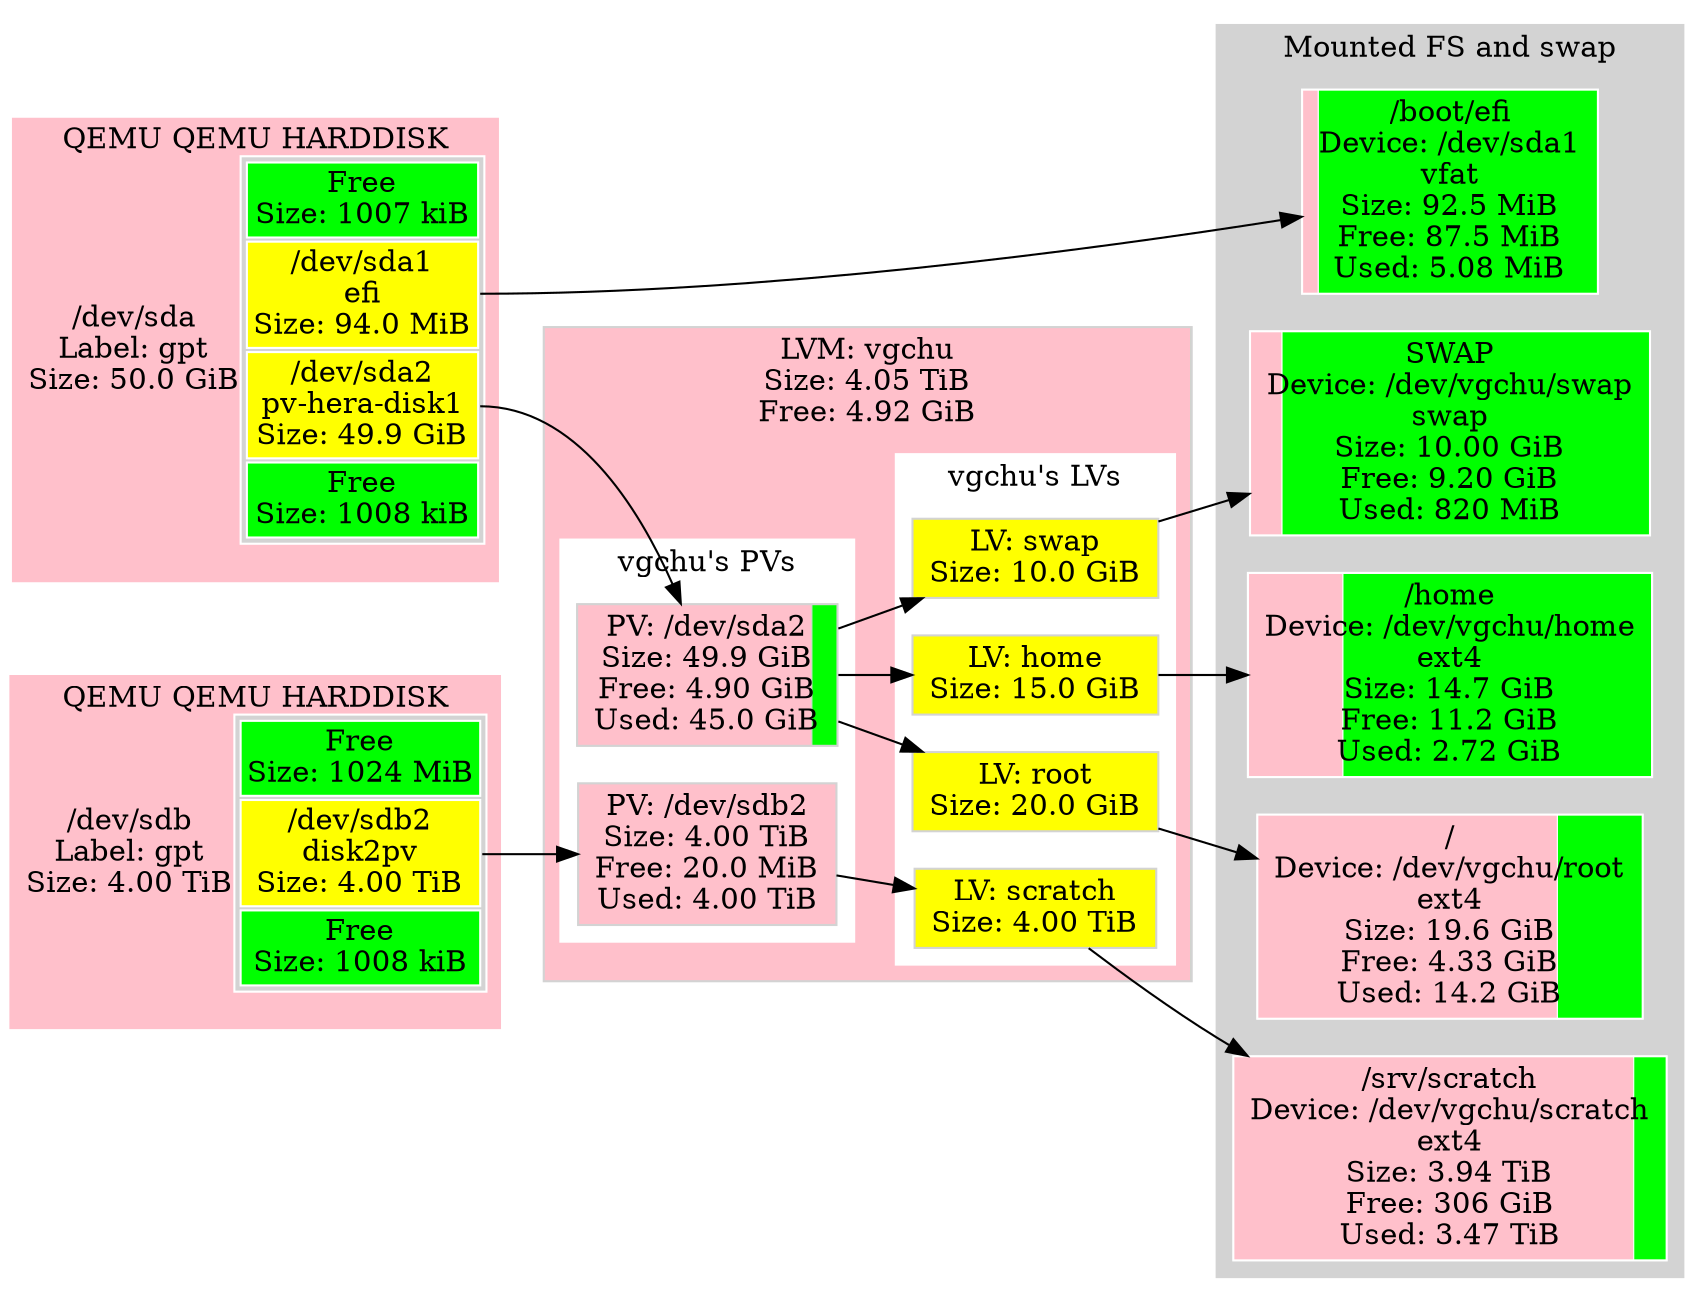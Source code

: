 digraph "machine"{
	rankdir=LR;
	{ "@Part: sda" [
		label=<<TABLE BORDER="0" CELLPADDING="0" CELLSPACING="0">
				<TR> <TD COLSPAN="2">QEMU QEMU HARDDISK</TD> </TR><TR><TD >/dev/sda<BR/>Label: gpt<BR/>Size: 50.0 GiB</TD>    <TD BGCOLOR="lightgrey">
				<TABLE >
					<TR>
						<TD bgcolor="green">
						Free<BR/>Size: 1007 kiB
						</TD>
					</TR>
					<TR>
						<TD PORT="1" BGCOLOR="yellow">
						/dev/sda1<BR/>efi<BR/>Size: 94.0 MiB
						</TD>
					</TR>
					<TR>
						<TD PORT="2" BGCOLOR="yellow">
						/dev/sda2<BR/>pv-hera-disk1<BR/>Size: 49.9 GiB
						</TD>
					</TR>
					<TR>
						<TD bgcolor="green">
						Free<BR/>Size: 1008 kiB
						</TD>
					</TR>
				</TABLE>
				</TD> </TR><TR> <TD COLSPAN="2"> </TD> </TR>
			</TABLE>
		>;
		// Style node
		color=white;
		fillcolor=lightgrey;
		shape="rectangle";
		style=striped;
		fillcolor="green;0.000019:pink;0.001836:pink;0.998125:green;0.000019";
	]; }
	{ "@Part: sdb" [
		label=<<TABLE BORDER="0" CELLPADDING="0" CELLSPACING="0">
				<TR> <TD COLSPAN="2">QEMU QEMU HARDDISK</TD> </TR><TR><TD >/dev/sdb<BR/>Label: gpt<BR/>Size: 4.00 TiB</TD>    <TD BGCOLOR="lightgrey">
				<TABLE >
					<TR>
						<TD bgcolor="green">
						Free<BR/>Size: 1024 MiB
						</TD>
					</TR>
					<TR>
						<TD PORT="2" BGCOLOR="yellow">
						/dev/sdb2<BR/>disk2pv<BR/>Size: 4.00 TiB
						</TD>
					</TR>
					<TR>
						<TD bgcolor="green">
						Free<BR/>Size: 1008 kiB
						</TD>
					</TR>
				</TABLE>
				</TD> </TR><TR> <TD COLSPAN="2"> </TD> </TR>
			</TABLE>
		>;
		// Style node
		color=white;
		fillcolor=lightgrey;
		shape="rectangle";
		style=striped;
		fillcolor="green;0.000244:pink;0.999756:green;0.000000";
	]; }
	subgraph "cluster_vgchu" {
		style=filled;
		color=lightgrey;
		fillcolor=lightgrey;
		node [style=filled,color=lightgrey,fillcolor=lightgrey,shape=rectangle];
		subgraph "cluster_vgchu@PV" {
			color=white;
			fillcolor=white;
			{ "LVM@vgchu@PV@sda2" [
				label="PV: /dev/sda2\nSize: 49.9 GiB\nFree: 4.90 GiB\nUsed: 45.0 GiB";
				style=striped;fillcolor="pink;0.901761.2:green"
			]; }
			{ "LVM@vgchu@PV@sdb2" [
				label="PV: /dev/sdb2\nSize: 4.00 TiB\nFree: 20.0 MiB\nUsed: 4.00 TiB";
				style=striped;fillcolor="pink;0.999995.2:green"
			]; }
			label="vgchu's PVs";
		}
		subgraph "cluster_vgchu@LV" {
			color=white;
			fillcolor=white;
			{ "dm-2" [
				label="LV: home\nSize: 15.0 GiB";
				fillcolor="yellow"
			]; }
			{ "dm-0" [
				label="LV: root\nSize: 20.0 GiB";
				fillcolor="yellow"
			]; }
			{ "dm-3" [
				label="LV: scratch\nSize: 4.00 TiB";
				fillcolor="yellow"
			]; }
			{ "dm-1" [
				label="LV: swap\nSize: 10.0 GiB";
				fillcolor="yellow"
			]; }
			label="vgchu's LVs";
		}
		label="LVM: vgchu\nSize: 4.05 TiB\nFree: 4.92 GiB";
		style=striped;fillcolor="pink;0.998813.2:green"
	}
	subgraph "cluster_@FS" {
		style=filled;
		color=lightgrey;
		fillcolor=lightgrey;
		node [style=filled,color=white,fillcolor=lightgrey,shape=rectangle];
		{ "@FS@SWAP" [
			label="SWAP\nDevice: /dev/vgchu/swap\nswap\nSize: 10.00 GiB\nFree: 9.20 GiB\nUsed: 820 MiB";
			style=striped;fillcolor="pink;0.080078.2:green"
		]; }
		{ "@FS@/home" [
			label="/home\nDevice: /dev/vgchu/home\next4\nSize: 14.7 GiB\nFree: 11.2 GiB\nUsed: 2.72 GiB";
			style=striped;fillcolor="pink;0.235174.2:green"
		]; }
		{ "@FS@/" [
			label="/\nDevice: /dev/vgchu/root\next4\nSize: 19.6 GiB\nFree: 4.33 GiB\nUsed: 14.2 GiB";
			style=striped;fillcolor="pink;0.778672.2:green"
		]; }
		{ "@FS@/srv/scratch" [
			label="/srv/scratch\nDevice: /dev/vgchu/scratch\next4\nSize: 3.94 TiB\nFree: 306 GiB\nUsed: 3.47 TiB";
			style=striped;fillcolor="pink;0.924037.2:green"
		]; }
		{ "@FS@/boot/efi" [
			label="/boot/efi\nDevice: /dev/sda1\nvfat\nSize: 92.5 MiB\nFree: 87.5 MiB\nUsed: 5.08 MiB";
			style=striped;fillcolor="pink;0.054908.2:green"
		]; }
		label="Mounted FS and swap";
	}
	subgraph "cluster_@libvirt" {
		style=filled;
		color=lightgrey;
		fillcolor=lightgrey;
		node [style=filled,color=white,fillcolor=lightgrey,shape=rectangle];
		label="Libvirt Virtual Machines";
	}
	// Links from LVM VG: vgchu
	"LVM@vgchu@PV@sda2" -> "dm-2"
	"LVM@vgchu@PV@sda2" -> "dm-0"
	"LVM@vgchu@PV@sdb2" -> "dm-3"
	"LVM@vgchu@PV@sda2" -> "dm-1"
	// Links for LVM@vgchu@PV@sda2
	"@Part: sda":"2" -> "LVM@vgchu@PV@sda2"
	// Links for LVM@vgchu@PV@sdb2
	"@Part: sdb":"2" -> "LVM@vgchu@PV@sdb2"
	// Links for @FS@SWAP
	"dm-1" -> "@FS@SWAP"
	// Links for @FS@/home
	"dm-2" -> "@FS@/home"
	// Links for @FS@/
	"dm-0" -> "@FS@/"
	// Links for @FS@/srv/scratch
	"dm-3" -> "@FS@/srv/scratch"
	// Links for @FS@/boot/efi
	"@Part: sda":"1" -> "@FS@/boot/efi"
}
